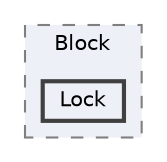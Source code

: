 digraph "src/BadScript2/Parser/Expressions/Block/Lock"
{
 // LATEX_PDF_SIZE
  bgcolor="transparent";
  edge [fontname=Helvetica,fontsize=10,labelfontname=Helvetica,labelfontsize=10];
  node [fontname=Helvetica,fontsize=10,shape=box,height=0.2,width=0.4];
  compound=true
  subgraph clusterdir_1121a44fd70294406cbfc69219b8c250 {
    graph [ bgcolor="#edf0f7", pencolor="grey50", label="Block", fontname=Helvetica,fontsize=10 style="filled,dashed", URL="dir_1121a44fd70294406cbfc69219b8c250.html",tooltip=""]
  dir_f3eef2bce1dfeaff66fc9fb69cc7ee91 [label="Lock", fillcolor="#edf0f7", color="grey25", style="filled,bold", URL="dir_f3eef2bce1dfeaff66fc9fb69cc7ee91.html",tooltip=""];
  }
}
